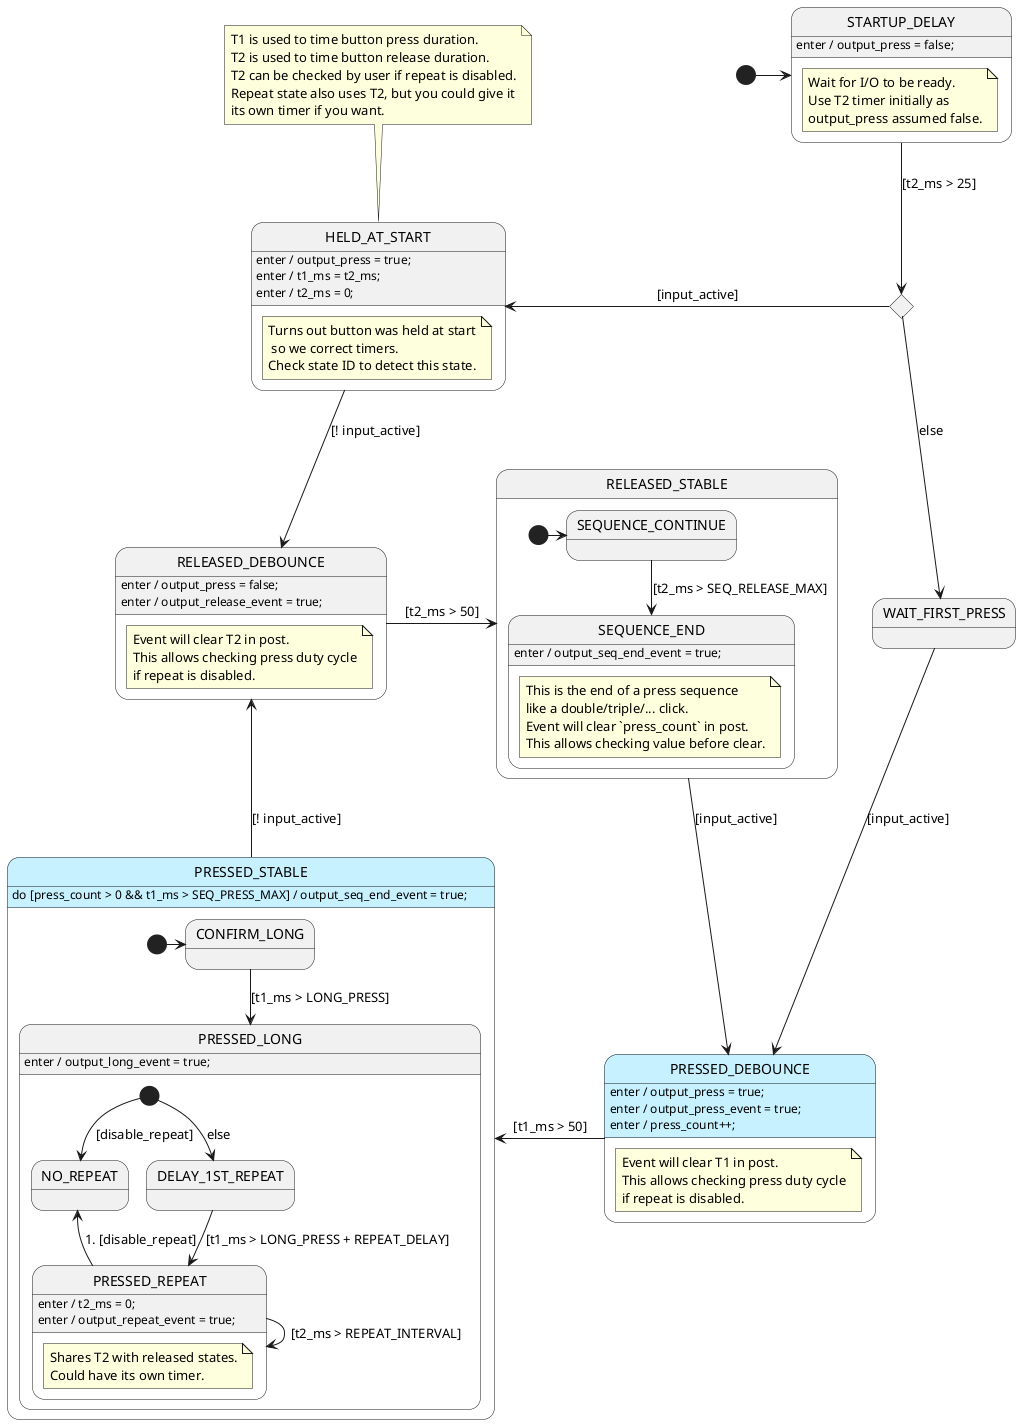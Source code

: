 @startuml BeButton2Sm

' /////////////////////////// Styles ////////////////////////////////
' Define some colors for the states. Totally optional.
skinparam state {
    ' pressed style:
    BackgroundColor<<press_style>> #c7f1ff
}

' //////////////////////// STATE ORGANIZATION ///////////////////////
' Note: StateSmith treats state names and events as case insensitive.
' More info: https://github.com/StateSmith/StateSmith/wiki/PlantUML

state STARTUP_DELAY  {
    note "Wait for I/O to be ready.\nUse T2 timer initially as \noutput_press assumed false." as N1
}
state INIT_CHOICE<<choice>>

state HELD_AT_START {
    note "Turns out button was held at start\n so we correct timers.\nCheck state ID to detect this state." as N1
}

note top of HELD_AT_START
    T1 is used to time button press duration.
    T2 is used to time button release duration.
    T2 can be checked by user if repeat is disabled.
    Repeat state also uses T2, but you could give it
    its own timer if you want.
end note

state RELEASED_DEBOUNCE {
    note "Event will clear T2 in post.\nThis allows checking press duty cycle\nif repeat is disabled." as N1
}
state RELEASED_STABLE {
    state SEQUENCE_CONTINUE
    state SEQUENCE_END  {
        note "This is the end of a press sequence\nlike a double/triple/... click.\nEvent will clear `press_count` in post.\nThis allows checking value before clear." as N1
    }
    [*] -> SEQUENCE_CONTINUE
}
state WAIT_FIRST_PRESS

state PRESSED_DEBOUNCE <<press_style>> {
    note "Event will clear T1 in post.\nThis allows checking press duty cycle\nif repeat is disabled." as N1
}
state PRESSED_STABLE <<press_style>> {
    [*] -> CONFIRM_LONG
    state CONFIRM_LONG
    state PRESSED_LONG {
        state NO_REPEAT
        state DELAY_1ST_REPEAT
        state PRESSED_REPEAT {
            note "Shares T2 with released states.\nCould have its own timer." as N1
        }
        [*] --> DELAY_1ST_REPEAT: else
        [*] --> NO_REPEAT: [disable_repeat]
    }
}


[*] -> STARTUP_DELAY



' ///////////////////////// STATE HANDLERS /////////////////////////
' Syntax: https://github.com/StateSmith/StateSmith/wiki/Behaviors

STARTUP_DELAY: enter / output_press = false;
STARTUP_DELAY -down-> INIT_CHOICE: [t2_ms > 25]

INIT_CHOICE -left-> HELD_AT_START: [input_active]
INIT_CHOICE --> WAIT_FIRST_PRESS: else

WAIT_FIRST_PRESS --> PRESSED_DEBOUNCE: [input_active]

HELD_AT_START: enter / output_press = true;
HELD_AT_START: enter / t1_ms = t2_ms;
HELD_AT_START: enter / t2_ms = 0;
HELD_AT_START --> RELEASED_DEBOUNCE: [! input_active]

' Wait for debounce time and then go to stable state.
RELEASED_DEBOUNCE: enter / output_press = false;
RELEASED_DEBOUNCE: enter / output_release_event = true;
RELEASED_DEBOUNCE -right-> RELEASED_STABLE: [t2_ms > 50]

' Button is released. Wait for button press.
RELEASED_STABLE -down-> PRESSED_DEBOUNCE: [input_active]

SEQUENCE_CONTINUE --> SEQUENCE_END: [t2_ms > SEQ_RELEASE_MAX]

SEQUENCE_END: enter / output_seq_end_event = true;


' Wait for debounce time and then go to stable state.
PRESSED_DEBOUNCE: enter / output_press = true;
PRESSED_DEBOUNCE: enter / output_press_event = true;
PRESSED_DEBOUNCE: enter / press_count++;
PRESSED_DEBOUNCE -left-> PRESSED_STABLE: [t1_ms > 50]

' Button is pressed. Wait for button release.
PRESSED_STABLE: do [press_count > 0 && t1_ms > SEQ_PRESS_MAX] / output_seq_end_event = true;
PRESSED_STABLE -up-> RELEASED_DEBOUNCE: [! input_active]

' Button is still pressed. Wait for long press time.
CONFIRM_LONG --> PRESSED_LONG: [t1_ms > LONG_PRESS]

' Button has been pressed for a long time.
' Transition to repeat state if button remains pressed long enough.
PRESSED_LONG: enter / output_long_event = true;

DELAY_1ST_REPEAT --> PRESSED_REPEAT: [t1_ms > LONG_PRESS + REPEAT_DELAY]

' Keep setting the button repeat event every 250 ms.
PRESSED_REPEAT: enter / t2_ms = 0;
PRESSED_REPEAT: enter / output_repeat_event = true;
PRESSED_REPEAT --> PRESSED_REPEAT: [t2_ms > REPEAT_INTERVAL]
PRESSED_REPEAT -up-> NO_REPEAT: 1. [disable_repeat]


' //////////////////////// StateSmith config ////////////////////////
' The below special comment block sets the StateSmith configuration.
' More info: https://github.com/StateSmith/StateSmith/issues/335

/'! $CONFIG : toml
SmRunnerSettings.transpilerId = "C99"

RenderConfig.C.HFileIncludes = """
    #include "BeButton2Config.h"

    // Let other compilers ignore gcc specific attributes.
    // You can also disable GCC packed attributes by removing StateSmith setting `RenderConfig.C.CEnumDeclarer`.
    #if !defined(__GNUC__) && !defined(__clang__)
    #define __attribute__(x) /* nothing */
    #endif
    """
RenderConfig.AutoExpandedVars = """
    //////////////////////////////////////////
    // INPUTS
    //////////////////////////////////////////

    // you need to add your loop time to this variable in your main loop.
    // max time is 65535 ms.
    uint16_t t1_ms;

    // you need to add your loop time to this variable in your main loop.
    // max time is 65535 ms.
    uint16_t t2_ms;

    // set to 1 when button is detected as active.
    uint8_t input_active: 1;

    // set to 1 to disable repeat events.
    // the repeat state uses t2
    uint8_t disable_repeat: 1;

    //////////////////////////////////////////
    // OUTPUTS
    //////////////////////////////////////////

    // read and clear event flags in your main loop.
    uint8_t output_release_event: 1;
    uint8_t output_press_event: 1;
    uint8_t output_long_event: 1;
    uint8_t output_repeat_event: 1;
    uint8_t output_seq_end_event: 1;

    // read these flags in your main loop, but don't clear them.
    // they are cleared automatically.
    uint8_t output_press: 1;

    uint8_t press_count;

    """

# Uncomment the below line to potentially save a byte or two of RAM per state machine
# by telling GCC to use the smallest enumeration integer type possible.
RenderConfig.C.CEnumDeclarer = "typedef enum __attribute__((packed)) {enumName}"
'/
@enduml
